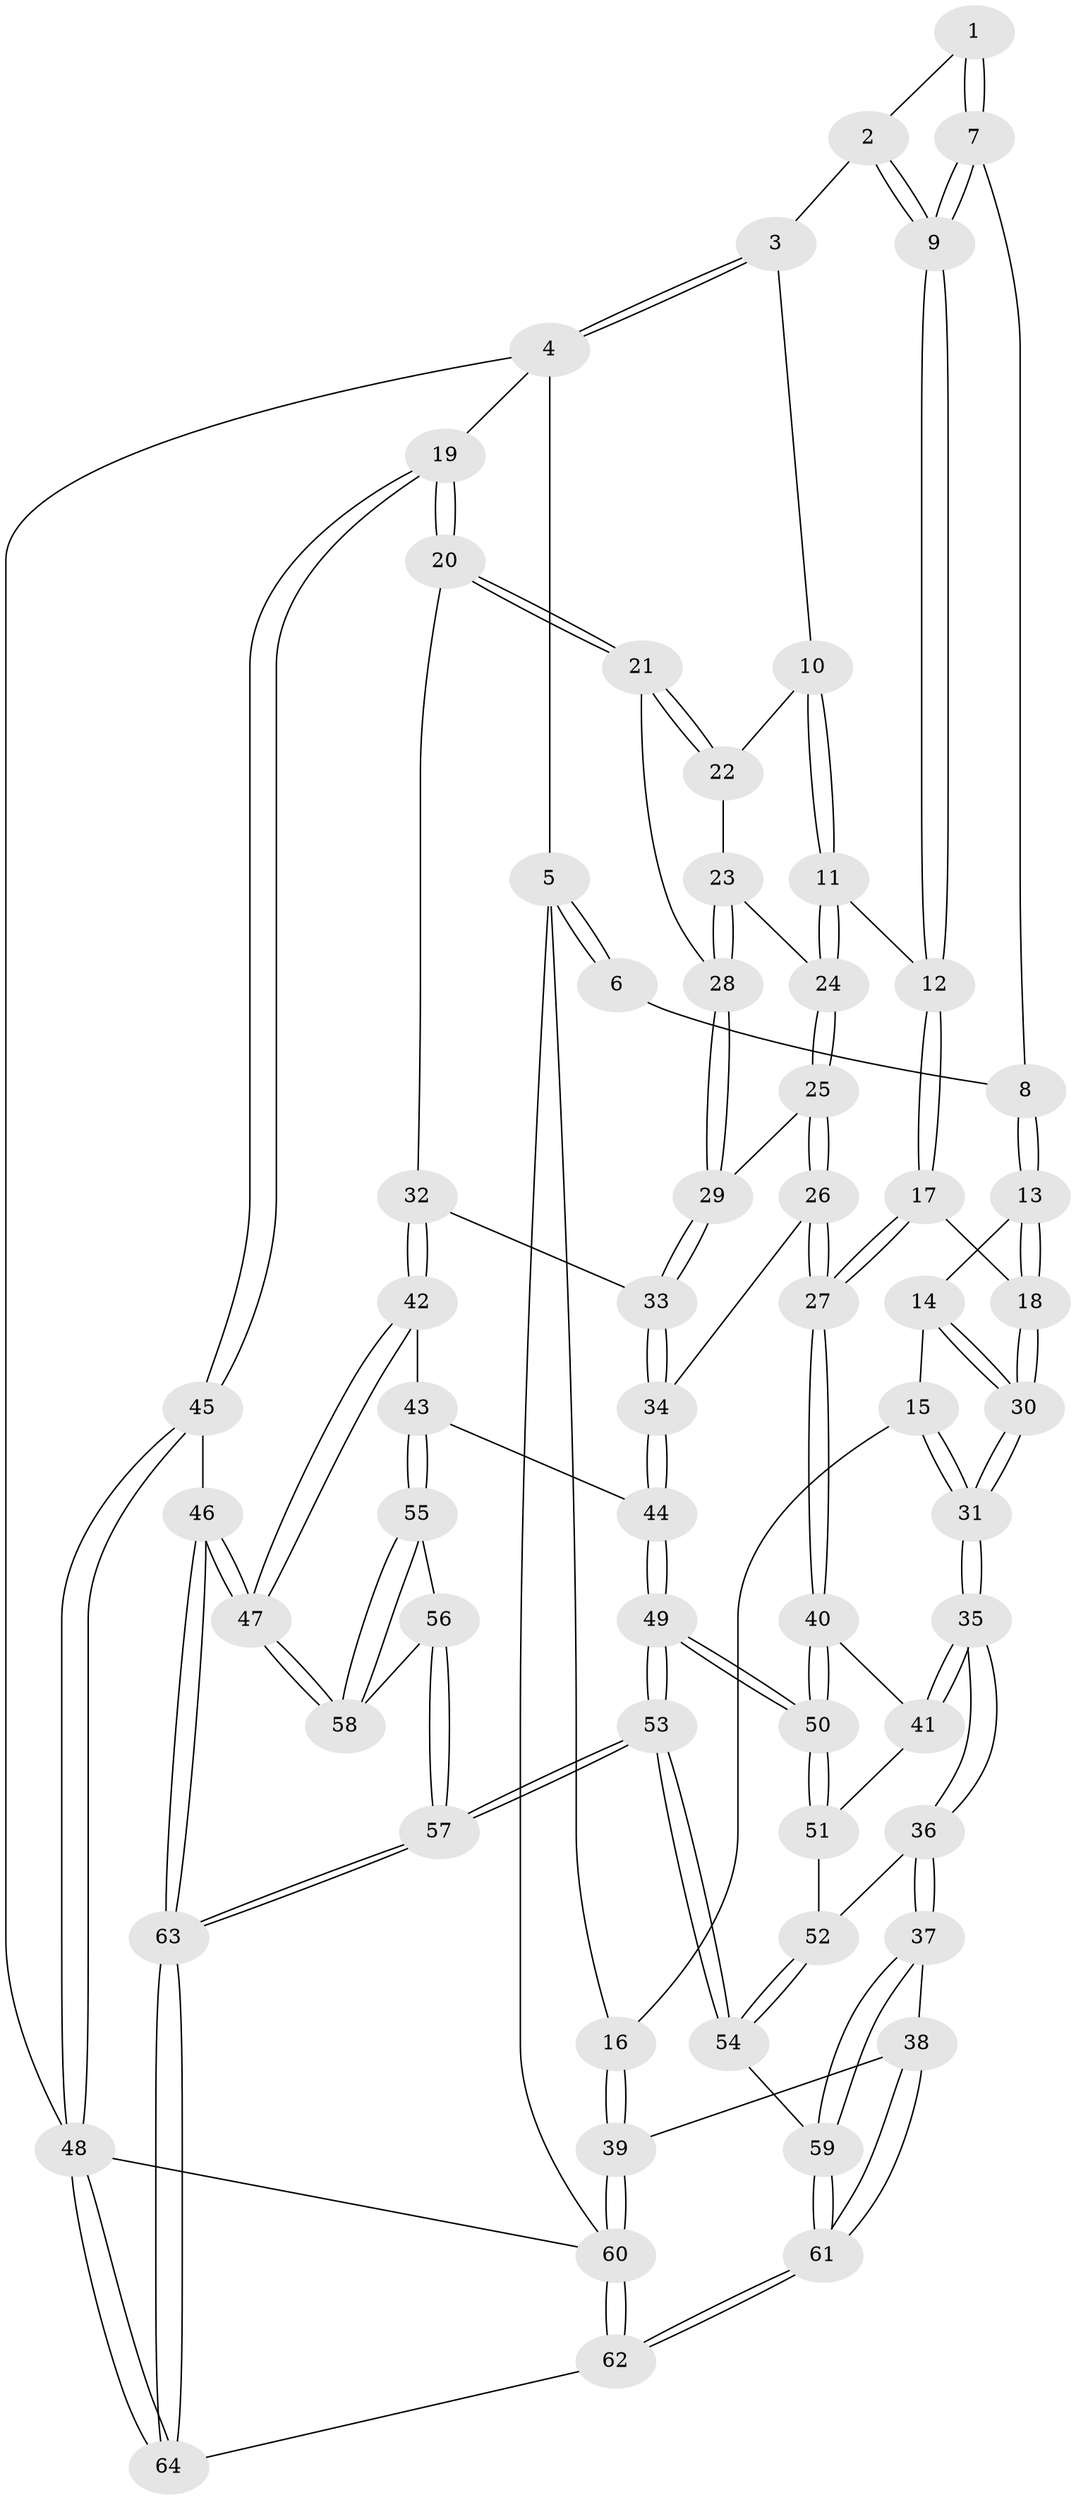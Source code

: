 // Generated by graph-tools (version 1.1) at 2025/27/03/09/25 03:27:05]
// undirected, 64 vertices, 157 edges
graph export_dot {
graph [start="1"]
  node [color=gray90,style=filled];
  1 [pos="+0.6239698458595897+0"];
  2 [pos="+0.8551485357074452+0"];
  3 [pos="+0.9243633017512574+0"];
  4 [pos="+1+0"];
  5 [pos="+0+0"];
  6 [pos="+0.29697533805214227+0"];
  7 [pos="+0.5187346706975051+0.10156466347584715"];
  8 [pos="+0.34752677079003447+0.09665924835174376"];
  9 [pos="+0.6156041601236254+0.190270595044022"];
  10 [pos="+0.8071018425041127+0.17889601957045456"];
  11 [pos="+0.6565308428964264+0.22025205426992508"];
  12 [pos="+0.6201718777425043+0.2076186237445858"];
  13 [pos="+0.316169277474934+0.15322320537893425"];
  14 [pos="+0.06545710522605315+0.19277780824653667"];
  15 [pos="+0.0038639972242096032+0.1929125968937968"];
  16 [pos="+0+0.15428147493624875"];
  17 [pos="+0.4882187760647449+0.3724064933471661"];
  18 [pos="+0.4034706128940931+0.3593276712562913"];
  19 [pos="+1+0.2632357148992042"];
  20 [pos="+1+0.2724124311311917"];
  21 [pos="+0.9218530179482713+0.2688539958414894"];
  22 [pos="+0.836122566538617+0.21374344807456863"];
  23 [pos="+0.7686425962315568+0.31269244179216715"];
  24 [pos="+0.7020378873071236+0.278548918701692"];
  25 [pos="+0.6942287177454178+0.40436525898962106"];
  26 [pos="+0.6233573934710093+0.4773616066204978"];
  27 [pos="+0.5718930514401811+0.4806343936830328"];
  28 [pos="+0.8095086179952434+0.3625770897644524"];
  29 [pos="+0.8079413990315003+0.3756498421214199"];
  30 [pos="+0.33173960298501726+0.41384332149365316"];
  31 [pos="+0.25708628690483937+0.4995121037171726"];
  32 [pos="+0.9311007592631645+0.4579354296309391"];
  33 [pos="+0.8317280694113586+0.4288232098411132"];
  34 [pos="+0.7521096846867392+0.531820691805858"];
  35 [pos="+0.2530923012347342+0.5093004282042889"];
  36 [pos="+0.20162380029320265+0.57234638298796"];
  37 [pos="+0.18573445301647437+0.5866821514045946"];
  38 [pos="+0+0.6241367167782587"];
  39 [pos="+0+0.6070976466801624"];
  40 [pos="+0.5613128282052106+0.5239197067576838"];
  41 [pos="+0.4143729638818584+0.5891020013217457"];
  42 [pos="+0.9159047717344294+0.5540061530184169"];
  43 [pos="+0.8242857932138479+0.6069766203933202"];
  44 [pos="+0.7645342827695504+0.5544076995927624"];
  45 [pos="+1+0.7757708798339215"];
  46 [pos="+1+0.7710091136028436"];
  47 [pos="+1+0.7686787531984404"];
  48 [pos="+1+1"];
  49 [pos="+0.5870151927119974+0.7541357179609031"];
  50 [pos="+0.5786577294950239+0.7224905302655572"];
  51 [pos="+0.41728598916151327+0.627485616259631"];
  52 [pos="+0.39021559501549374+0.663172952214378"];
  53 [pos="+0.5995670106034505+0.9182112306920134"];
  54 [pos="+0.41092198650641676+0.8336414593105103"];
  55 [pos="+0.8246150531763448+0.6151411342907536"];
  56 [pos="+0.7945254096637749+0.785687665657555"];
  57 [pos="+0.6080000968365449+0.9297065624010988"];
  58 [pos="+1+0.7669412385392214"];
  59 [pos="+0.32551842288733274+0.8174266394333753"];
  60 [pos="+0+1"];
  61 [pos="+0.16932994401664658+0.9120741524176789"];
  62 [pos="+0+1"];
  63 [pos="+0.6263337603297615+1"];
  64 [pos="+0.6262844174791392+1"];
  1 -- 2;
  1 -- 7;
  1 -- 7;
  2 -- 3;
  2 -- 9;
  2 -- 9;
  3 -- 4;
  3 -- 4;
  3 -- 10;
  4 -- 5;
  4 -- 19;
  4 -- 48;
  5 -- 6;
  5 -- 6;
  5 -- 16;
  5 -- 60;
  6 -- 8;
  7 -- 8;
  7 -- 9;
  7 -- 9;
  8 -- 13;
  8 -- 13;
  9 -- 12;
  9 -- 12;
  10 -- 11;
  10 -- 11;
  10 -- 22;
  11 -- 12;
  11 -- 24;
  11 -- 24;
  12 -- 17;
  12 -- 17;
  13 -- 14;
  13 -- 18;
  13 -- 18;
  14 -- 15;
  14 -- 30;
  14 -- 30;
  15 -- 16;
  15 -- 31;
  15 -- 31;
  16 -- 39;
  16 -- 39;
  17 -- 18;
  17 -- 27;
  17 -- 27;
  18 -- 30;
  18 -- 30;
  19 -- 20;
  19 -- 20;
  19 -- 45;
  19 -- 45;
  20 -- 21;
  20 -- 21;
  20 -- 32;
  21 -- 22;
  21 -- 22;
  21 -- 28;
  22 -- 23;
  23 -- 24;
  23 -- 28;
  23 -- 28;
  24 -- 25;
  24 -- 25;
  25 -- 26;
  25 -- 26;
  25 -- 29;
  26 -- 27;
  26 -- 27;
  26 -- 34;
  27 -- 40;
  27 -- 40;
  28 -- 29;
  28 -- 29;
  29 -- 33;
  29 -- 33;
  30 -- 31;
  30 -- 31;
  31 -- 35;
  31 -- 35;
  32 -- 33;
  32 -- 42;
  32 -- 42;
  33 -- 34;
  33 -- 34;
  34 -- 44;
  34 -- 44;
  35 -- 36;
  35 -- 36;
  35 -- 41;
  35 -- 41;
  36 -- 37;
  36 -- 37;
  36 -- 52;
  37 -- 38;
  37 -- 59;
  37 -- 59;
  38 -- 39;
  38 -- 61;
  38 -- 61;
  39 -- 60;
  39 -- 60;
  40 -- 41;
  40 -- 50;
  40 -- 50;
  41 -- 51;
  42 -- 43;
  42 -- 47;
  42 -- 47;
  43 -- 44;
  43 -- 55;
  43 -- 55;
  44 -- 49;
  44 -- 49;
  45 -- 46;
  45 -- 48;
  45 -- 48;
  46 -- 47;
  46 -- 47;
  46 -- 63;
  46 -- 63;
  47 -- 58;
  47 -- 58;
  48 -- 64;
  48 -- 64;
  48 -- 60;
  49 -- 50;
  49 -- 50;
  49 -- 53;
  49 -- 53;
  50 -- 51;
  50 -- 51;
  51 -- 52;
  52 -- 54;
  52 -- 54;
  53 -- 54;
  53 -- 54;
  53 -- 57;
  53 -- 57;
  54 -- 59;
  55 -- 56;
  55 -- 58;
  55 -- 58;
  56 -- 57;
  56 -- 57;
  56 -- 58;
  57 -- 63;
  57 -- 63;
  59 -- 61;
  59 -- 61;
  60 -- 62;
  60 -- 62;
  61 -- 62;
  61 -- 62;
  62 -- 64;
  63 -- 64;
  63 -- 64;
}
